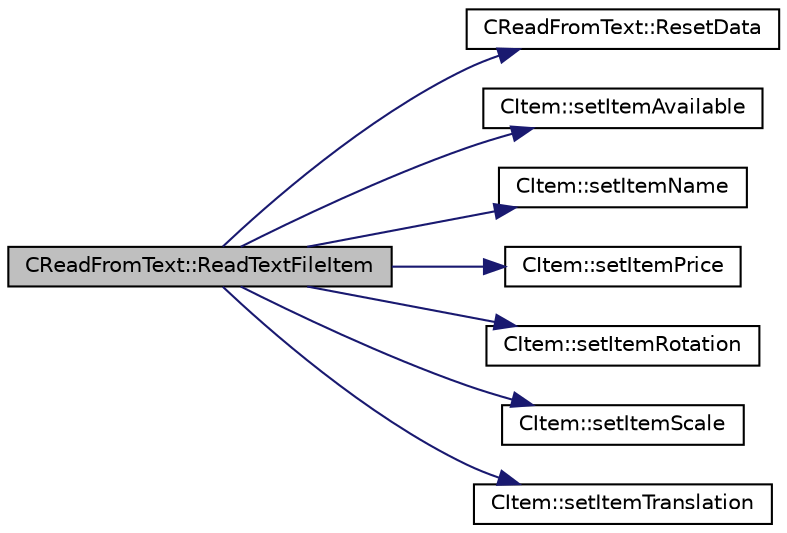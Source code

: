 digraph "CReadFromText::ReadTextFileItem"
{
  bgcolor="transparent";
  edge [fontname="Helvetica",fontsize="10",labelfontname="Helvetica",labelfontsize="10"];
  node [fontname="Helvetica",fontsize="10",shape=record];
  rankdir="LR";
  Node1 [label="CReadFromText::ReadTextFileItem",height=0.2,width=0.4,color="black", fillcolor="grey75", style="filled", fontcolor="black"];
  Node1 -> Node2 [color="midnightblue",fontsize="10",style="solid",fontname="Helvetica"];
  Node2 [label="CReadFromText::ResetData",height=0.2,width=0.4,color="black",URL="$classCReadFromText.html#aca740381311b8823c43023287c47d46e"];
  Node1 -> Node3 [color="midnightblue",fontsize="10",style="solid",fontname="Helvetica"];
  Node3 [label="CItem::setItemAvailable",height=0.2,width=0.4,color="black",URL="$classCItem.html#a666a3c0c6a0f64ad1186514a31b0af9e"];
  Node1 -> Node4 [color="midnightblue",fontsize="10",style="solid",fontname="Helvetica"];
  Node4 [label="CItem::setItemName",height=0.2,width=0.4,color="black",URL="$classCItem.html#a975d9577390871458fea4a2fdfaeaec3"];
  Node1 -> Node5 [color="midnightblue",fontsize="10",style="solid",fontname="Helvetica"];
  Node5 [label="CItem::setItemPrice",height=0.2,width=0.4,color="black",URL="$classCItem.html#a9e9fee7fd5d46738fdfc65c330abbf08"];
  Node1 -> Node6 [color="midnightblue",fontsize="10",style="solid",fontname="Helvetica"];
  Node6 [label="CItem::setItemRotation",height=0.2,width=0.4,color="black",URL="$classCItem.html#a4333f4e926a0b400e29891afb28ebf93"];
  Node1 -> Node7 [color="midnightblue",fontsize="10",style="solid",fontname="Helvetica"];
  Node7 [label="CItem::setItemScale",height=0.2,width=0.4,color="black",URL="$classCItem.html#a3581f5eab1792bed9c6a114974500fda"];
  Node1 -> Node8 [color="midnightblue",fontsize="10",style="solid",fontname="Helvetica"];
  Node8 [label="CItem::setItemTranslation",height=0.2,width=0.4,color="black",URL="$classCItem.html#a18929b71f3a6a48acbb6766b6f6e35c4"];
}

